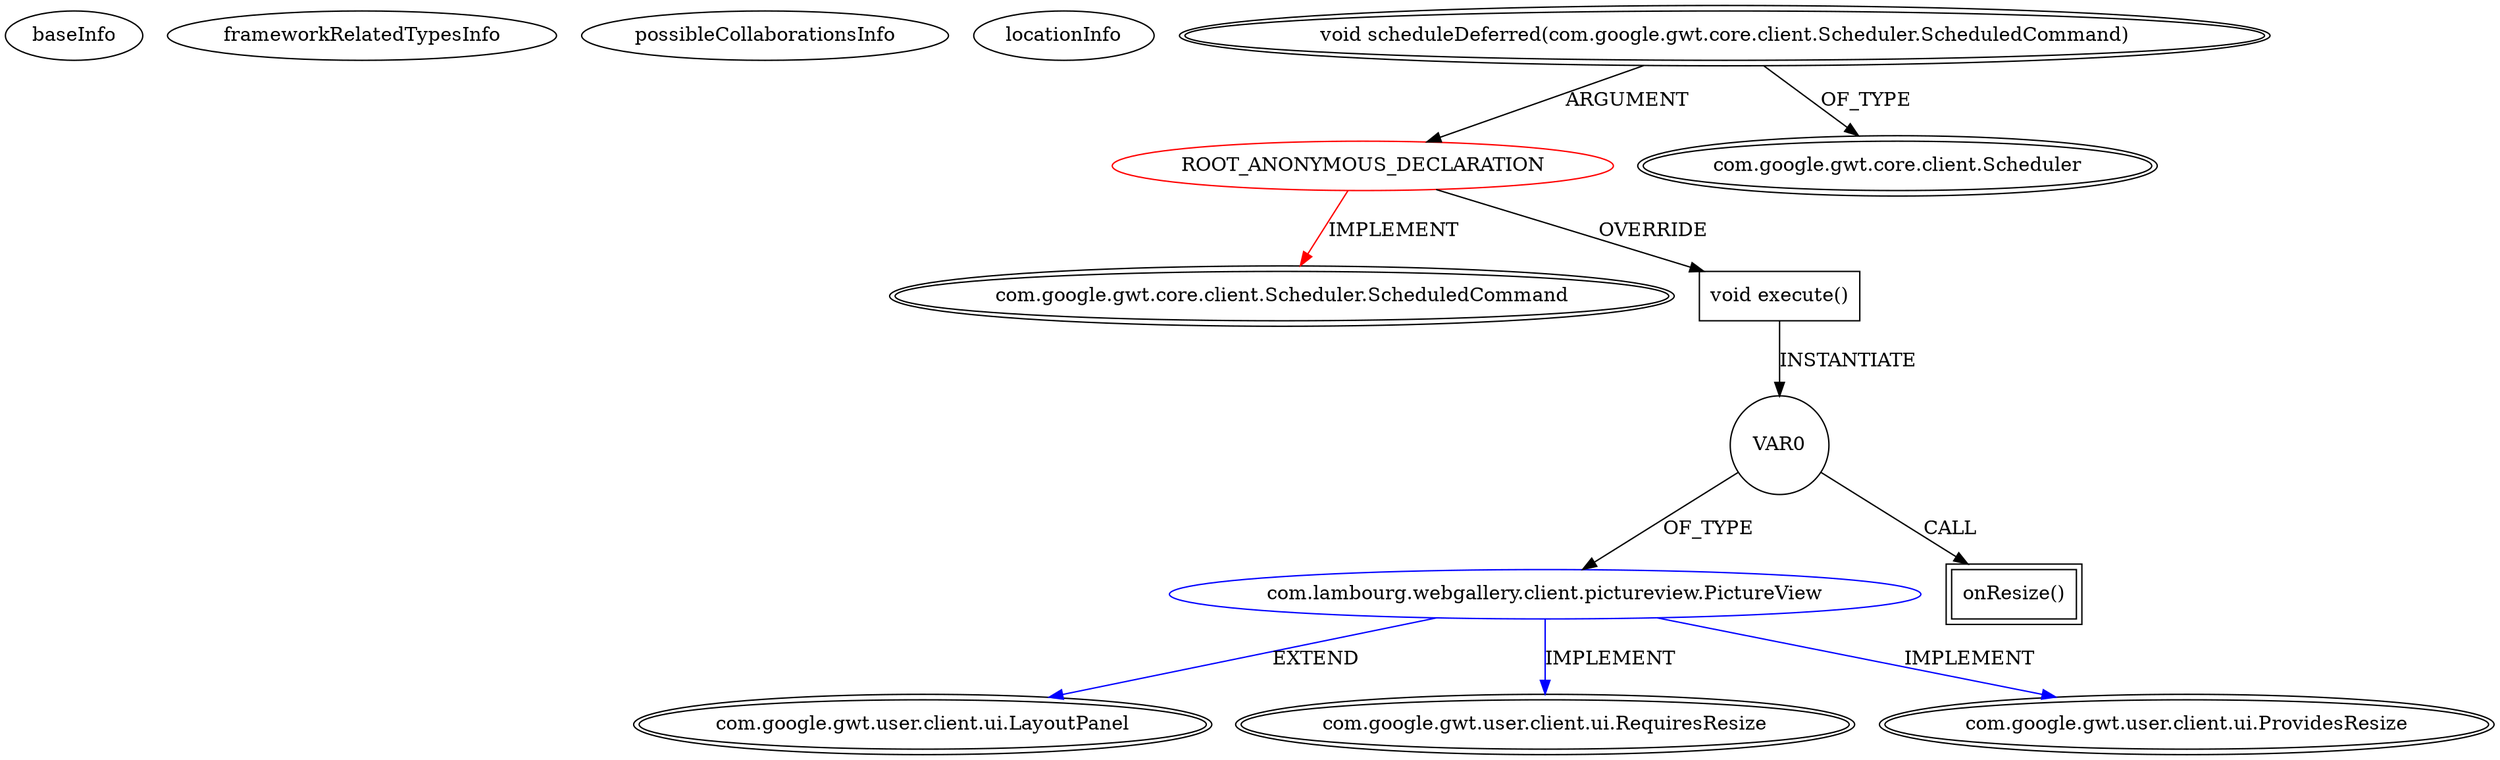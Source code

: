 digraph {
baseInfo[graphId=3557,category="extension_graph",isAnonymous=true,possibleRelation=true]
frameworkRelatedTypesInfo[0="com.google.gwt.core.client.Scheduler.ScheduledCommand"]
possibleCollaborationsInfo[0="3557~OVERRIDING_METHOD_DECLARATION-METHOD_CALL-~com.google.gwt.core.client.Scheduler.ScheduledCommand ~com.google.gwt.user.client.ui.LayoutPanel com.google.gwt.user.client.ui.RequiresResize com.google.gwt.user.client.ui.ProvidesResize ~true~false"]
locationInfo[projectName="lambourg-WebGallery",filePath="/lambourg-WebGallery/WebGallery-master/client/src/com/lambourg/webgallery/client/pictureview/PictureView.java",contextSignature="void load(int)",graphId="3557"]
0[label="ROOT_ANONYMOUS_DECLARATION",vertexType="ROOT_ANONYMOUS_DECLARATION",isFrameworkType=false,color=red]
1[label="com.google.gwt.core.client.Scheduler.ScheduledCommand",vertexType="FRAMEWORK_INTERFACE_TYPE",isFrameworkType=true,peripheries=2]
2[label="void scheduleDeferred(com.google.gwt.core.client.Scheduler.ScheduledCommand)",vertexType="OUTSIDE_CALL",isFrameworkType=true,peripheries=2]
3[label="com.google.gwt.core.client.Scheduler",vertexType="FRAMEWORK_CLASS_TYPE",isFrameworkType=true,peripheries=2]
4[label="void execute()",vertexType="OVERRIDING_METHOD_DECLARATION",isFrameworkType=false,shape=box]
5[label="VAR0",vertexType="VARIABLE_EXPRESION",isFrameworkType=false,shape=circle]
7[label="com.lambourg.webgallery.client.pictureview.PictureView",vertexType="REFERENCE_CLIENT_CLASS_DECLARATION",isFrameworkType=false,color=blue]
8[label="com.google.gwt.user.client.ui.LayoutPanel",vertexType="FRAMEWORK_CLASS_TYPE",isFrameworkType=true,peripheries=2]
9[label="com.google.gwt.user.client.ui.RequiresResize",vertexType="FRAMEWORK_INTERFACE_TYPE",isFrameworkType=true,peripheries=2]
10[label="com.google.gwt.user.client.ui.ProvidesResize",vertexType="FRAMEWORK_INTERFACE_TYPE",isFrameworkType=true,peripheries=2]
6[label="onResize()",vertexType="INSIDE_CALL",isFrameworkType=true,peripheries=2,shape=box]
0->1[label="IMPLEMENT",color=red]
2->0[label="ARGUMENT"]
2->3[label="OF_TYPE"]
0->4[label="OVERRIDE"]
4->5[label="INSTANTIATE"]
7->8[label="EXTEND",color=blue]
7->9[label="IMPLEMENT",color=blue]
7->10[label="IMPLEMENT",color=blue]
5->7[label="OF_TYPE"]
5->6[label="CALL"]
}
